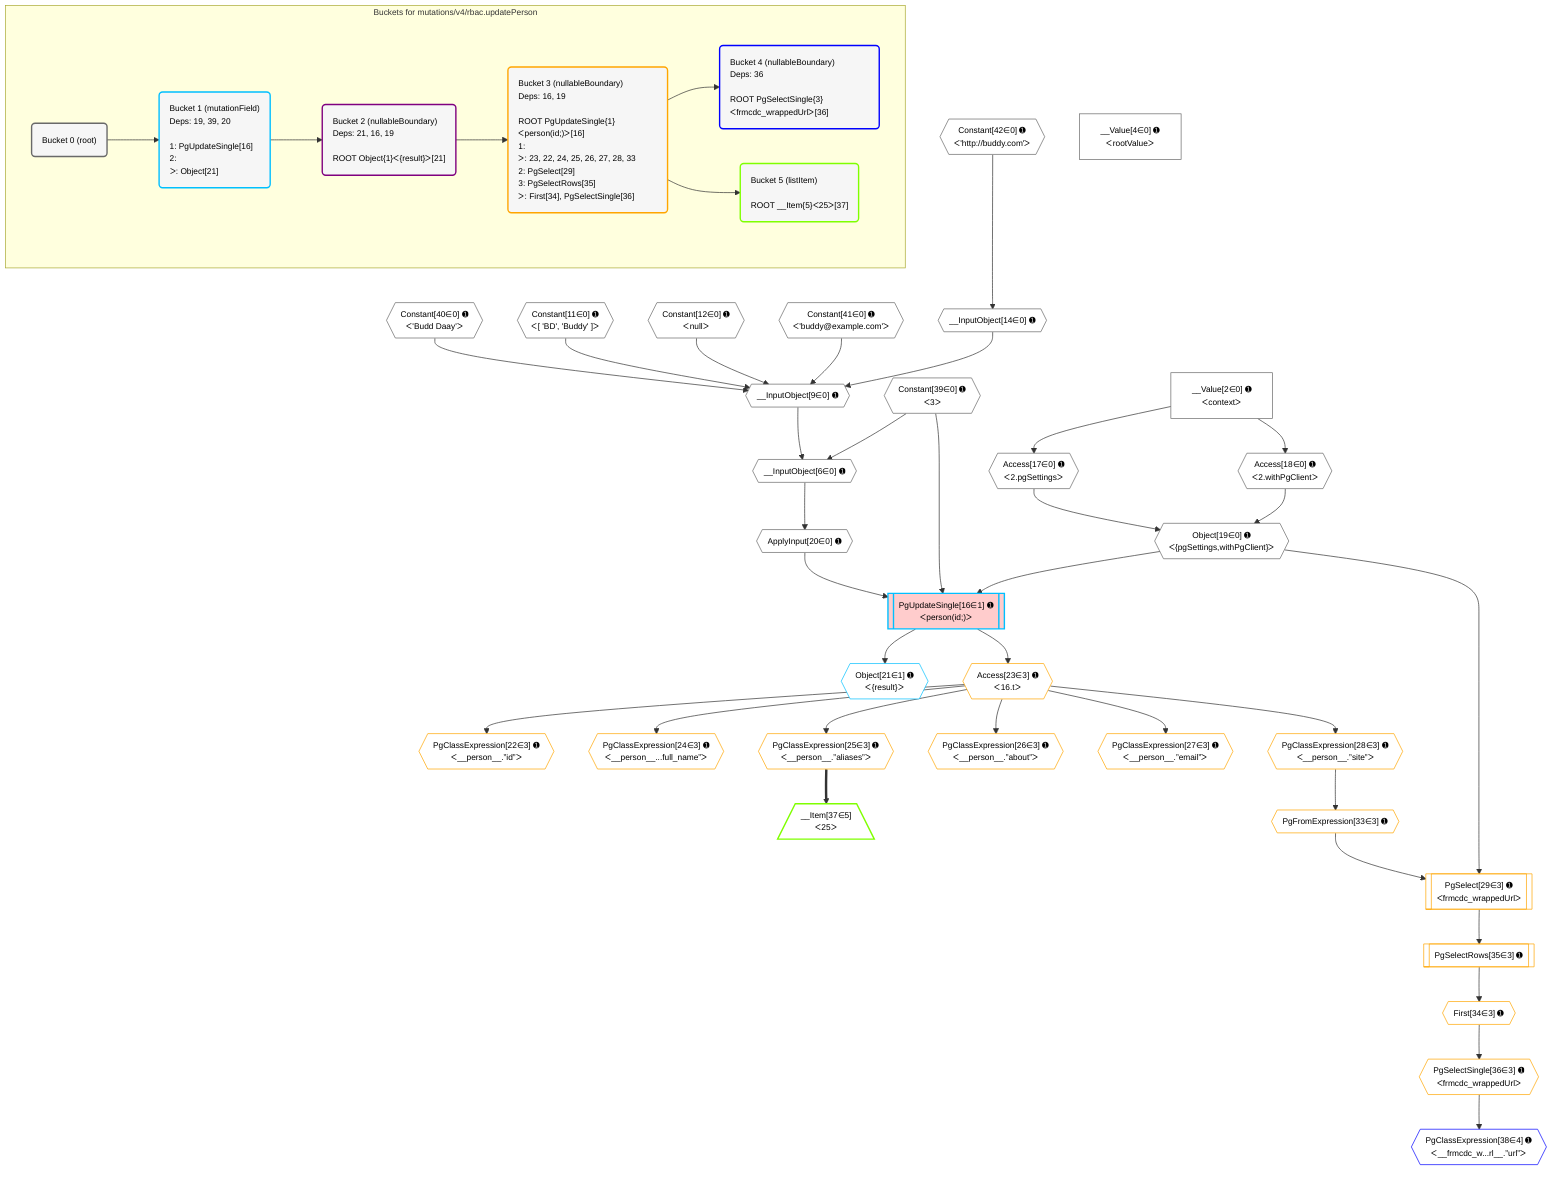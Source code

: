 %%{init: {'themeVariables': { 'fontSize': '12px'}}}%%
graph TD
    classDef path fill:#eee,stroke:#000,color:#000
    classDef plan fill:#fff,stroke-width:1px,color:#000
    classDef itemplan fill:#fff,stroke-width:2px,color:#000
    classDef unbatchedplan fill:#dff,stroke-width:1px,color:#000
    classDef sideeffectplan fill:#fcc,stroke-width:2px,color:#000
    classDef bucket fill:#f6f6f6,color:#000,stroke-width:2px,text-align:left

    subgraph "Buckets for mutations/v4/rbac.updatePerson"
    Bucket0("Bucket 0 (root)"):::bucket
    Bucket1("Bucket 1 (mutationField)<br />Deps: 19, 39, 20<br /><br />1: PgUpdateSingle[16]<br />2: <br />ᐳ: Object[21]"):::bucket
    Bucket2("Bucket 2 (nullableBoundary)<br />Deps: 21, 16, 19<br /><br />ROOT Object{1}ᐸ{result}ᐳ[21]"):::bucket
    Bucket3("Bucket 3 (nullableBoundary)<br />Deps: 16, 19<br /><br />ROOT PgUpdateSingle{1}ᐸperson(id;)ᐳ[16]<br />1: <br />ᐳ: 23, 22, 24, 25, 26, 27, 28, 33<br />2: PgSelect[29]<br />3: PgSelectRows[35]<br />ᐳ: First[34], PgSelectSingle[36]"):::bucket
    Bucket4("Bucket 4 (nullableBoundary)<br />Deps: 36<br /><br />ROOT PgSelectSingle{3}ᐸfrmcdc_wrappedUrlᐳ[36]"):::bucket
    Bucket5("Bucket 5 (listItem)<br /><br />ROOT __Item{5}ᐸ25ᐳ[37]"):::bucket
    end
    Bucket0 --> Bucket1
    Bucket1 --> Bucket2
    Bucket2 --> Bucket3
    Bucket3 --> Bucket4 & Bucket5

    %% plan dependencies
    __InputObject9{{"__InputObject[9∈0] ➊"}}:::plan
    Constant40{{"Constant[40∈0] ➊<br />ᐸ'Budd Daay'ᐳ"}}:::plan
    Constant11{{"Constant[11∈0] ➊<br />ᐸ[ 'BD', 'Buddy' ]ᐳ"}}:::plan
    Constant12{{"Constant[12∈0] ➊<br />ᐸnullᐳ"}}:::plan
    Constant41{{"Constant[41∈0] ➊<br />ᐸ'buddy@example.com'ᐳ"}}:::plan
    __InputObject14{{"__InputObject[14∈0] ➊"}}:::plan
    Constant40 & Constant11 & Constant12 & Constant41 & __InputObject14 --> __InputObject9
    __InputObject6{{"__InputObject[6∈0] ➊"}}:::plan
    Constant39{{"Constant[39∈0] ➊<br />ᐸ3ᐳ"}}:::plan
    Constant39 & __InputObject9 --> __InputObject6
    Object19{{"Object[19∈0] ➊<br />ᐸ{pgSettings,withPgClient}ᐳ"}}:::plan
    Access17{{"Access[17∈0] ➊<br />ᐸ2.pgSettingsᐳ"}}:::plan
    Access18{{"Access[18∈0] ➊<br />ᐸ2.withPgClientᐳ"}}:::plan
    Access17 & Access18 --> Object19
    Constant42{{"Constant[42∈0] ➊<br />ᐸ'http://buddy.com'ᐳ"}}:::plan
    Constant42 --> __InputObject14
    __Value2["__Value[2∈0] ➊<br />ᐸcontextᐳ"]:::plan
    __Value2 --> Access17
    __Value2 --> Access18
    ApplyInput20{{"ApplyInput[20∈0] ➊"}}:::plan
    __InputObject6 --> ApplyInput20
    __Value4["__Value[4∈0] ➊<br />ᐸrootValueᐳ"]:::plan
    PgUpdateSingle16[["PgUpdateSingle[16∈1] ➊<br />ᐸperson(id;)ᐳ"]]:::sideeffectplan
    Object19 & Constant39 & ApplyInput20 --> PgUpdateSingle16
    Object21{{"Object[21∈1] ➊<br />ᐸ{result}ᐳ"}}:::plan
    PgUpdateSingle16 --> Object21
    PgSelect29[["PgSelect[29∈3] ➊<br />ᐸfrmcdc_wrappedUrlᐳ"]]:::plan
    PgFromExpression33{{"PgFromExpression[33∈3] ➊"}}:::plan
    Object19 & PgFromExpression33 --> PgSelect29
    PgClassExpression22{{"PgClassExpression[22∈3] ➊<br />ᐸ__person__.”id”ᐳ"}}:::plan
    Access23{{"Access[23∈3] ➊<br />ᐸ16.tᐳ"}}:::plan
    Access23 --> PgClassExpression22
    PgUpdateSingle16 --> Access23
    PgClassExpression24{{"PgClassExpression[24∈3] ➊<br />ᐸ__person__...full_name”ᐳ"}}:::plan
    Access23 --> PgClassExpression24
    PgClassExpression25{{"PgClassExpression[25∈3] ➊<br />ᐸ__person__.”aliases”ᐳ"}}:::plan
    Access23 --> PgClassExpression25
    PgClassExpression26{{"PgClassExpression[26∈3] ➊<br />ᐸ__person__.”about”ᐳ"}}:::plan
    Access23 --> PgClassExpression26
    PgClassExpression27{{"PgClassExpression[27∈3] ➊<br />ᐸ__person__.”email”ᐳ"}}:::plan
    Access23 --> PgClassExpression27
    PgClassExpression28{{"PgClassExpression[28∈3] ➊<br />ᐸ__person__.”site”ᐳ"}}:::plan
    Access23 --> PgClassExpression28
    PgClassExpression28 --> PgFromExpression33
    First34{{"First[34∈3] ➊"}}:::plan
    PgSelectRows35[["PgSelectRows[35∈3] ➊"]]:::plan
    PgSelectRows35 --> First34
    PgSelect29 --> PgSelectRows35
    PgSelectSingle36{{"PgSelectSingle[36∈3] ➊<br />ᐸfrmcdc_wrappedUrlᐳ"}}:::plan
    First34 --> PgSelectSingle36
    PgClassExpression38{{"PgClassExpression[38∈4] ➊<br />ᐸ__frmcdc_w...rl__.”url”ᐳ"}}:::plan
    PgSelectSingle36 --> PgClassExpression38
    __Item37[/"__Item[37∈5]<br />ᐸ25ᐳ"\]:::itemplan
    PgClassExpression25 ==> __Item37

    %% define steps
    classDef bucket0 stroke:#696969
    class Bucket0,__Value2,__Value4,__InputObject6,__InputObject9,Constant11,Constant12,__InputObject14,Access17,Access18,Object19,ApplyInput20,Constant39,Constant40,Constant41,Constant42 bucket0
    classDef bucket1 stroke:#00bfff
    class Bucket1,PgUpdateSingle16,Object21 bucket1
    classDef bucket2 stroke:#7f007f
    class Bucket2 bucket2
    classDef bucket3 stroke:#ffa500
    class Bucket3,PgClassExpression22,Access23,PgClassExpression24,PgClassExpression25,PgClassExpression26,PgClassExpression27,PgClassExpression28,PgSelect29,PgFromExpression33,First34,PgSelectRows35,PgSelectSingle36 bucket3
    classDef bucket4 stroke:#0000ff
    class Bucket4,PgClassExpression38 bucket4
    classDef bucket5 stroke:#7fff00
    class Bucket5,__Item37 bucket5